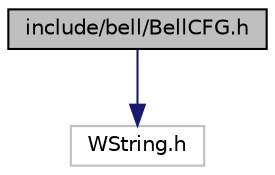 digraph "include/bell/BellCFG.h"
{
 // LATEX_PDF_SIZE
  edge [fontname="Helvetica",fontsize="10",labelfontname="Helvetica",labelfontsize="10"];
  node [fontname="Helvetica",fontsize="10",shape=record];
  Node1 [label="include/bell/BellCFG.h",height=0.2,width=0.4,color="black", fillcolor="grey75", style="filled", fontcolor="black",tooltip="BellCFG class."];
  Node1 -> Node2 [color="midnightblue",fontsize="10",style="solid",fontname="Helvetica"];
  Node2 [label="WString.h",height=0.2,width=0.4,color="grey75", fillcolor="white", style="filled",tooltip=" "];
}
